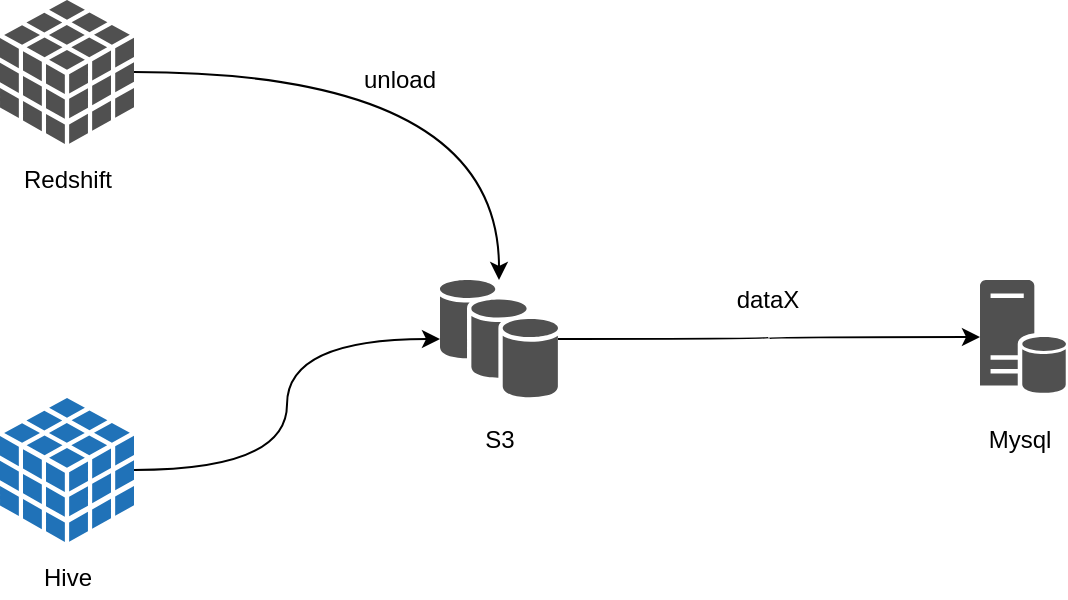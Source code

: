 <mxfile version="12.1.3" type="github" pages="1">
  <diagram id="MBfTqtJyaahoeHjx8nua" name="第 1 页">
    <mxGraphModel dx="946" dy="662" grid="1" gridSize="10" guides="1" tooltips="1" connect="1" arrows="1" fold="1" page="1" pageScale="1" pageWidth="1169" pageHeight="827" math="0" shadow="0">
      <root>
        <mxCell id="0"/>
        <mxCell id="1" parent="0"/>
        <mxCell id="BXB01TKqpgNcGiXyp-wM-7" style="edgeStyle=orthogonalEdgeStyle;rounded=0;orthogonalLoop=1;jettySize=auto;html=1;curved=1;" edge="1" parent="1" source="BXB01TKqpgNcGiXyp-wM-1" target="BXB01TKqpgNcGiXyp-wM-4">
          <mxGeometry relative="1" as="geometry"/>
        </mxCell>
        <mxCell id="BXB01TKqpgNcGiXyp-wM-1" value="" style="shadow=0;dashed=0;html=1;strokeColor=none;fillColor=#505050;labelPosition=center;verticalLabelPosition=bottom;verticalAlign=top;outlineConnect=0;align=center;shape=mxgraph.office.databases.database_availability_group;" vertex="1" parent="1">
          <mxGeometry x="400" y="260" width="59" height="59" as="geometry"/>
        </mxCell>
        <mxCell id="BXB01TKqpgNcGiXyp-wM-5" style="edgeStyle=orthogonalEdgeStyle;rounded=0;orthogonalLoop=1;jettySize=auto;html=1;curved=1;" edge="1" parent="1" source="BXB01TKqpgNcGiXyp-wM-2" target="BXB01TKqpgNcGiXyp-wM-1">
          <mxGeometry relative="1" as="geometry"/>
        </mxCell>
        <mxCell id="BXB01TKqpgNcGiXyp-wM-2" value="" style="shadow=0;dashed=0;html=1;strokeColor=none;fillColor=#505050;labelPosition=center;verticalLabelPosition=bottom;verticalAlign=top;outlineConnect=0;align=center;shape=mxgraph.office.databases.database_cube;" vertex="1" parent="1">
          <mxGeometry x="180" y="120" width="67" height="72" as="geometry"/>
        </mxCell>
        <mxCell id="BXB01TKqpgNcGiXyp-wM-6" style="edgeStyle=orthogonalEdgeStyle;rounded=0;orthogonalLoop=1;jettySize=auto;html=1;curved=1;" edge="1" parent="1" source="BXB01TKqpgNcGiXyp-wM-3" target="BXB01TKqpgNcGiXyp-wM-1">
          <mxGeometry relative="1" as="geometry"/>
        </mxCell>
        <mxCell id="BXB01TKqpgNcGiXyp-wM-3" value="" style="shadow=0;dashed=0;html=1;strokeColor=none;labelPosition=center;verticalLabelPosition=bottom;verticalAlign=top;outlineConnect=0;align=center;shape=mxgraph.office.databases.database_cube;fillColor=#2072B8;" vertex="1" parent="1">
          <mxGeometry x="180" y="319" width="67" height="72" as="geometry"/>
        </mxCell>
        <mxCell id="BXB01TKqpgNcGiXyp-wM-4" value="" style="shadow=0;dashed=0;html=1;strokeColor=none;fillColor=#505050;labelPosition=center;verticalLabelPosition=bottom;verticalAlign=top;outlineConnect=0;align=center;shape=mxgraph.office.databases.database_server;" vertex="1" parent="1">
          <mxGeometry x="670" y="260" width="43" height="57" as="geometry"/>
        </mxCell>
        <mxCell id="BXB01TKqpgNcGiXyp-wM-8" value="Redshift" style="text;html=1;strokeColor=none;fillColor=none;align=center;verticalAlign=middle;whiteSpace=wrap;rounded=0;" vertex="1" parent="1">
          <mxGeometry x="193.5" y="200" width="40" height="20" as="geometry"/>
        </mxCell>
        <mxCell id="BXB01TKqpgNcGiXyp-wM-9" value="Hive" style="text;html=1;strokeColor=none;fillColor=none;align=center;verticalAlign=middle;whiteSpace=wrap;rounded=0;" vertex="1" parent="1">
          <mxGeometry x="193.5" y="399" width="40" height="20" as="geometry"/>
        </mxCell>
        <mxCell id="BXB01TKqpgNcGiXyp-wM-10" value="unload" style="text;html=1;strokeColor=none;fillColor=none;align=center;verticalAlign=middle;whiteSpace=wrap;rounded=0;" vertex="1" parent="1">
          <mxGeometry x="360" y="150" width="40" height="20" as="geometry"/>
        </mxCell>
        <mxCell id="BXB01TKqpgNcGiXyp-wM-11" value="S3" style="text;html=1;strokeColor=none;fillColor=none;align=center;verticalAlign=middle;whiteSpace=wrap;rounded=0;" vertex="1" parent="1">
          <mxGeometry x="410" y="330" width="40" height="20" as="geometry"/>
        </mxCell>
        <mxCell id="BXB01TKqpgNcGiXyp-wM-12" value="Mysql" style="text;html=1;strokeColor=none;fillColor=none;align=center;verticalAlign=middle;whiteSpace=wrap;rounded=0;" vertex="1" parent="1">
          <mxGeometry x="670" y="330" width="40" height="20" as="geometry"/>
        </mxCell>
        <mxCell id="BXB01TKqpgNcGiXyp-wM-13" value="dataX" style="text;html=1;strokeColor=none;fillColor=none;align=center;verticalAlign=middle;whiteSpace=wrap;rounded=0;" vertex="1" parent="1">
          <mxGeometry x="544" y="260" width="40" height="20" as="geometry"/>
        </mxCell>
      </root>
    </mxGraphModel>
  </diagram>
</mxfile>
